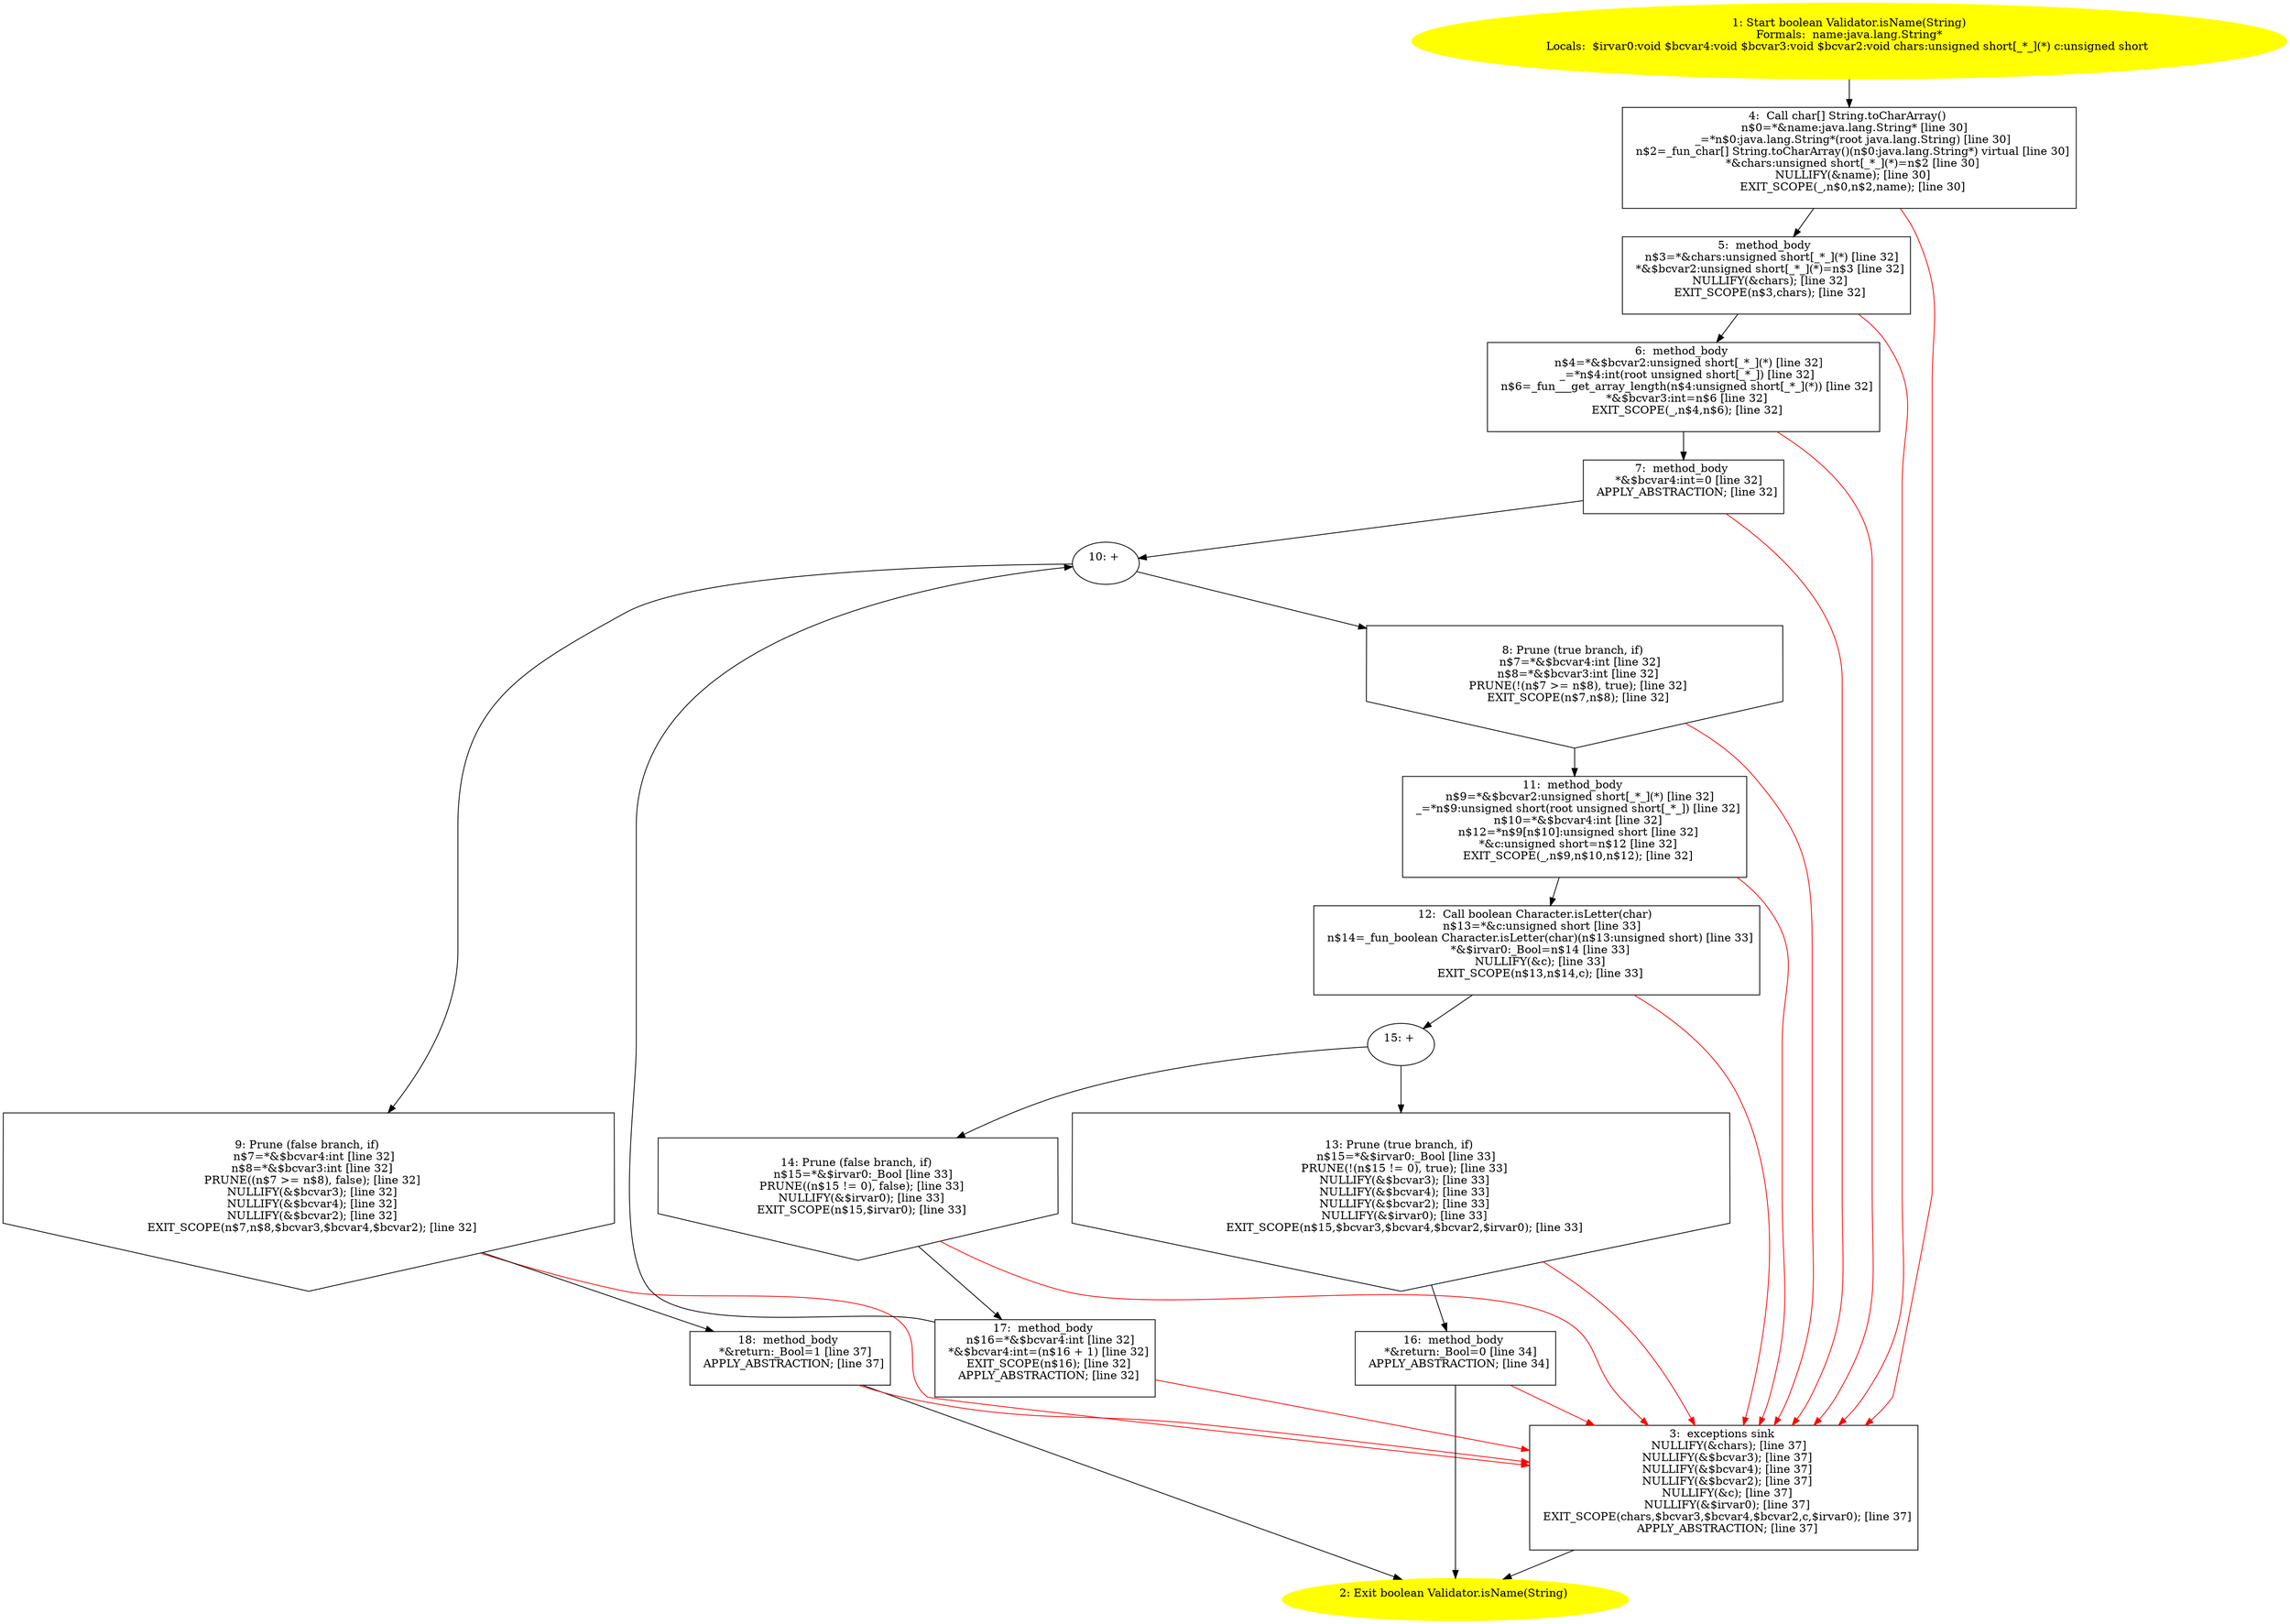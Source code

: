 /* @generated */
digraph cfg {
"com.stn.utils.Validator.isName(java.lang.String):boolean.b06aabe3411447be966716216c4d218b_1" [label="1: Start boolean Validator.isName(String)\nFormals:  name:java.lang.String*\nLocals:  $irvar0:void $bcvar4:void $bcvar3:void $bcvar2:void chars:unsigned short[_*_](*) c:unsigned short \n  " color=yellow style=filled]
	

	 "com.stn.utils.Validator.isName(java.lang.String):boolean.b06aabe3411447be966716216c4d218b_1" -> "com.stn.utils.Validator.isName(java.lang.String):boolean.b06aabe3411447be966716216c4d218b_4" ;
"com.stn.utils.Validator.isName(java.lang.String):boolean.b06aabe3411447be966716216c4d218b_2" [label="2: Exit boolean Validator.isName(String) \n  " color=yellow style=filled]
	

"com.stn.utils.Validator.isName(java.lang.String):boolean.b06aabe3411447be966716216c4d218b_3" [label="3:  exceptions sink \n   NULLIFY(&chars); [line 37]\n  NULLIFY(&$bcvar3); [line 37]\n  NULLIFY(&$bcvar4); [line 37]\n  NULLIFY(&$bcvar2); [line 37]\n  NULLIFY(&c); [line 37]\n  NULLIFY(&$irvar0); [line 37]\n  EXIT_SCOPE(chars,$bcvar3,$bcvar4,$bcvar2,c,$irvar0); [line 37]\n  APPLY_ABSTRACTION; [line 37]\n " shape="box"]
	

	 "com.stn.utils.Validator.isName(java.lang.String):boolean.b06aabe3411447be966716216c4d218b_3" -> "com.stn.utils.Validator.isName(java.lang.String):boolean.b06aabe3411447be966716216c4d218b_2" ;
"com.stn.utils.Validator.isName(java.lang.String):boolean.b06aabe3411447be966716216c4d218b_4" [label="4:  Call char[] String.toCharArray() \n   n$0=*&name:java.lang.String* [line 30]\n  _=*n$0:java.lang.String*(root java.lang.String) [line 30]\n  n$2=_fun_char[] String.toCharArray()(n$0:java.lang.String*) virtual [line 30]\n  *&chars:unsigned short[_*_](*)=n$2 [line 30]\n  NULLIFY(&name); [line 30]\n  EXIT_SCOPE(_,n$0,n$2,name); [line 30]\n " shape="box"]
	

	 "com.stn.utils.Validator.isName(java.lang.String):boolean.b06aabe3411447be966716216c4d218b_4" -> "com.stn.utils.Validator.isName(java.lang.String):boolean.b06aabe3411447be966716216c4d218b_5" ;
	 "com.stn.utils.Validator.isName(java.lang.String):boolean.b06aabe3411447be966716216c4d218b_4" -> "com.stn.utils.Validator.isName(java.lang.String):boolean.b06aabe3411447be966716216c4d218b_3" [color="red" ];
"com.stn.utils.Validator.isName(java.lang.String):boolean.b06aabe3411447be966716216c4d218b_5" [label="5:  method_body \n   n$3=*&chars:unsigned short[_*_](*) [line 32]\n  *&$bcvar2:unsigned short[_*_](*)=n$3 [line 32]\n  NULLIFY(&chars); [line 32]\n  EXIT_SCOPE(n$3,chars); [line 32]\n " shape="box"]
	

	 "com.stn.utils.Validator.isName(java.lang.String):boolean.b06aabe3411447be966716216c4d218b_5" -> "com.stn.utils.Validator.isName(java.lang.String):boolean.b06aabe3411447be966716216c4d218b_6" ;
	 "com.stn.utils.Validator.isName(java.lang.String):boolean.b06aabe3411447be966716216c4d218b_5" -> "com.stn.utils.Validator.isName(java.lang.String):boolean.b06aabe3411447be966716216c4d218b_3" [color="red" ];
"com.stn.utils.Validator.isName(java.lang.String):boolean.b06aabe3411447be966716216c4d218b_6" [label="6:  method_body \n   n$4=*&$bcvar2:unsigned short[_*_](*) [line 32]\n  _=*n$4:int(root unsigned short[_*_]) [line 32]\n  n$6=_fun___get_array_length(n$4:unsigned short[_*_](*)) [line 32]\n  *&$bcvar3:int=n$6 [line 32]\n  EXIT_SCOPE(_,n$4,n$6); [line 32]\n " shape="box"]
	

	 "com.stn.utils.Validator.isName(java.lang.String):boolean.b06aabe3411447be966716216c4d218b_6" -> "com.stn.utils.Validator.isName(java.lang.String):boolean.b06aabe3411447be966716216c4d218b_7" ;
	 "com.stn.utils.Validator.isName(java.lang.String):boolean.b06aabe3411447be966716216c4d218b_6" -> "com.stn.utils.Validator.isName(java.lang.String):boolean.b06aabe3411447be966716216c4d218b_3" [color="red" ];
"com.stn.utils.Validator.isName(java.lang.String):boolean.b06aabe3411447be966716216c4d218b_7" [label="7:  method_body \n   *&$bcvar4:int=0 [line 32]\n  APPLY_ABSTRACTION; [line 32]\n " shape="box"]
	

	 "com.stn.utils.Validator.isName(java.lang.String):boolean.b06aabe3411447be966716216c4d218b_7" -> "com.stn.utils.Validator.isName(java.lang.String):boolean.b06aabe3411447be966716216c4d218b_10" ;
	 "com.stn.utils.Validator.isName(java.lang.String):boolean.b06aabe3411447be966716216c4d218b_7" -> "com.stn.utils.Validator.isName(java.lang.String):boolean.b06aabe3411447be966716216c4d218b_3" [color="red" ];
"com.stn.utils.Validator.isName(java.lang.String):boolean.b06aabe3411447be966716216c4d218b_8" [label="8: Prune (true branch, if) \n   n$7=*&$bcvar4:int [line 32]\n  n$8=*&$bcvar3:int [line 32]\n  PRUNE(!(n$7 >= n$8), true); [line 32]\n  EXIT_SCOPE(n$7,n$8); [line 32]\n " shape="invhouse"]
	

	 "com.stn.utils.Validator.isName(java.lang.String):boolean.b06aabe3411447be966716216c4d218b_8" -> "com.stn.utils.Validator.isName(java.lang.String):boolean.b06aabe3411447be966716216c4d218b_11" ;
	 "com.stn.utils.Validator.isName(java.lang.String):boolean.b06aabe3411447be966716216c4d218b_8" -> "com.stn.utils.Validator.isName(java.lang.String):boolean.b06aabe3411447be966716216c4d218b_3" [color="red" ];
"com.stn.utils.Validator.isName(java.lang.String):boolean.b06aabe3411447be966716216c4d218b_9" [label="9: Prune (false branch, if) \n   n$7=*&$bcvar4:int [line 32]\n  n$8=*&$bcvar3:int [line 32]\n  PRUNE((n$7 >= n$8), false); [line 32]\n  NULLIFY(&$bcvar3); [line 32]\n  NULLIFY(&$bcvar4); [line 32]\n  NULLIFY(&$bcvar2); [line 32]\n  EXIT_SCOPE(n$7,n$8,$bcvar3,$bcvar4,$bcvar2); [line 32]\n " shape="invhouse"]
	

	 "com.stn.utils.Validator.isName(java.lang.String):boolean.b06aabe3411447be966716216c4d218b_9" -> "com.stn.utils.Validator.isName(java.lang.String):boolean.b06aabe3411447be966716216c4d218b_18" ;
	 "com.stn.utils.Validator.isName(java.lang.String):boolean.b06aabe3411447be966716216c4d218b_9" -> "com.stn.utils.Validator.isName(java.lang.String):boolean.b06aabe3411447be966716216c4d218b_3" [color="red" ];
"com.stn.utils.Validator.isName(java.lang.String):boolean.b06aabe3411447be966716216c4d218b_10" [label="10: + \n  " ]
	

	 "com.stn.utils.Validator.isName(java.lang.String):boolean.b06aabe3411447be966716216c4d218b_10" -> "com.stn.utils.Validator.isName(java.lang.String):boolean.b06aabe3411447be966716216c4d218b_8" ;
	 "com.stn.utils.Validator.isName(java.lang.String):boolean.b06aabe3411447be966716216c4d218b_10" -> "com.stn.utils.Validator.isName(java.lang.String):boolean.b06aabe3411447be966716216c4d218b_9" ;
"com.stn.utils.Validator.isName(java.lang.String):boolean.b06aabe3411447be966716216c4d218b_11" [label="11:  method_body \n   n$9=*&$bcvar2:unsigned short[_*_](*) [line 32]\n  _=*n$9:unsigned short(root unsigned short[_*_]) [line 32]\n  n$10=*&$bcvar4:int [line 32]\n  n$12=*n$9[n$10]:unsigned short [line 32]\n  *&c:unsigned short=n$12 [line 32]\n  EXIT_SCOPE(_,n$9,n$10,n$12); [line 32]\n " shape="box"]
	

	 "com.stn.utils.Validator.isName(java.lang.String):boolean.b06aabe3411447be966716216c4d218b_11" -> "com.stn.utils.Validator.isName(java.lang.String):boolean.b06aabe3411447be966716216c4d218b_12" ;
	 "com.stn.utils.Validator.isName(java.lang.String):boolean.b06aabe3411447be966716216c4d218b_11" -> "com.stn.utils.Validator.isName(java.lang.String):boolean.b06aabe3411447be966716216c4d218b_3" [color="red" ];
"com.stn.utils.Validator.isName(java.lang.String):boolean.b06aabe3411447be966716216c4d218b_12" [label="12:  Call boolean Character.isLetter(char) \n   n$13=*&c:unsigned short [line 33]\n  n$14=_fun_boolean Character.isLetter(char)(n$13:unsigned short) [line 33]\n  *&$irvar0:_Bool=n$14 [line 33]\n  NULLIFY(&c); [line 33]\n  EXIT_SCOPE(n$13,n$14,c); [line 33]\n " shape="box"]
	

	 "com.stn.utils.Validator.isName(java.lang.String):boolean.b06aabe3411447be966716216c4d218b_12" -> "com.stn.utils.Validator.isName(java.lang.String):boolean.b06aabe3411447be966716216c4d218b_15" ;
	 "com.stn.utils.Validator.isName(java.lang.String):boolean.b06aabe3411447be966716216c4d218b_12" -> "com.stn.utils.Validator.isName(java.lang.String):boolean.b06aabe3411447be966716216c4d218b_3" [color="red" ];
"com.stn.utils.Validator.isName(java.lang.String):boolean.b06aabe3411447be966716216c4d218b_13" [label="13: Prune (true branch, if) \n   n$15=*&$irvar0:_Bool [line 33]\n  PRUNE(!(n$15 != 0), true); [line 33]\n  NULLIFY(&$bcvar3); [line 33]\n  NULLIFY(&$bcvar4); [line 33]\n  NULLIFY(&$bcvar2); [line 33]\n  NULLIFY(&$irvar0); [line 33]\n  EXIT_SCOPE(n$15,$bcvar3,$bcvar4,$bcvar2,$irvar0); [line 33]\n " shape="invhouse"]
	

	 "com.stn.utils.Validator.isName(java.lang.String):boolean.b06aabe3411447be966716216c4d218b_13" -> "com.stn.utils.Validator.isName(java.lang.String):boolean.b06aabe3411447be966716216c4d218b_16" ;
	 "com.stn.utils.Validator.isName(java.lang.String):boolean.b06aabe3411447be966716216c4d218b_13" -> "com.stn.utils.Validator.isName(java.lang.String):boolean.b06aabe3411447be966716216c4d218b_3" [color="red" ];
"com.stn.utils.Validator.isName(java.lang.String):boolean.b06aabe3411447be966716216c4d218b_14" [label="14: Prune (false branch, if) \n   n$15=*&$irvar0:_Bool [line 33]\n  PRUNE((n$15 != 0), false); [line 33]\n  NULLIFY(&$irvar0); [line 33]\n  EXIT_SCOPE(n$15,$irvar0); [line 33]\n " shape="invhouse"]
	

	 "com.stn.utils.Validator.isName(java.lang.String):boolean.b06aabe3411447be966716216c4d218b_14" -> "com.stn.utils.Validator.isName(java.lang.String):boolean.b06aabe3411447be966716216c4d218b_17" ;
	 "com.stn.utils.Validator.isName(java.lang.String):boolean.b06aabe3411447be966716216c4d218b_14" -> "com.stn.utils.Validator.isName(java.lang.String):boolean.b06aabe3411447be966716216c4d218b_3" [color="red" ];
"com.stn.utils.Validator.isName(java.lang.String):boolean.b06aabe3411447be966716216c4d218b_15" [label="15: + \n  " ]
	

	 "com.stn.utils.Validator.isName(java.lang.String):boolean.b06aabe3411447be966716216c4d218b_15" -> "com.stn.utils.Validator.isName(java.lang.String):boolean.b06aabe3411447be966716216c4d218b_13" ;
	 "com.stn.utils.Validator.isName(java.lang.String):boolean.b06aabe3411447be966716216c4d218b_15" -> "com.stn.utils.Validator.isName(java.lang.String):boolean.b06aabe3411447be966716216c4d218b_14" ;
"com.stn.utils.Validator.isName(java.lang.String):boolean.b06aabe3411447be966716216c4d218b_16" [label="16:  method_body \n   *&return:_Bool=0 [line 34]\n  APPLY_ABSTRACTION; [line 34]\n " shape="box"]
	

	 "com.stn.utils.Validator.isName(java.lang.String):boolean.b06aabe3411447be966716216c4d218b_16" -> "com.stn.utils.Validator.isName(java.lang.String):boolean.b06aabe3411447be966716216c4d218b_2" ;
	 "com.stn.utils.Validator.isName(java.lang.String):boolean.b06aabe3411447be966716216c4d218b_16" -> "com.stn.utils.Validator.isName(java.lang.String):boolean.b06aabe3411447be966716216c4d218b_3" [color="red" ];
"com.stn.utils.Validator.isName(java.lang.String):boolean.b06aabe3411447be966716216c4d218b_17" [label="17:  method_body \n   n$16=*&$bcvar4:int [line 32]\n  *&$bcvar4:int=(n$16 + 1) [line 32]\n  EXIT_SCOPE(n$16); [line 32]\n  APPLY_ABSTRACTION; [line 32]\n " shape="box"]
	

	 "com.stn.utils.Validator.isName(java.lang.String):boolean.b06aabe3411447be966716216c4d218b_17" -> "com.stn.utils.Validator.isName(java.lang.String):boolean.b06aabe3411447be966716216c4d218b_10" ;
	 "com.stn.utils.Validator.isName(java.lang.String):boolean.b06aabe3411447be966716216c4d218b_17" -> "com.stn.utils.Validator.isName(java.lang.String):boolean.b06aabe3411447be966716216c4d218b_3" [color="red" ];
"com.stn.utils.Validator.isName(java.lang.String):boolean.b06aabe3411447be966716216c4d218b_18" [label="18:  method_body \n   *&return:_Bool=1 [line 37]\n  APPLY_ABSTRACTION; [line 37]\n " shape="box"]
	

	 "com.stn.utils.Validator.isName(java.lang.String):boolean.b06aabe3411447be966716216c4d218b_18" -> "com.stn.utils.Validator.isName(java.lang.String):boolean.b06aabe3411447be966716216c4d218b_2" ;
	 "com.stn.utils.Validator.isName(java.lang.String):boolean.b06aabe3411447be966716216c4d218b_18" -> "com.stn.utils.Validator.isName(java.lang.String):boolean.b06aabe3411447be966716216c4d218b_3" [color="red" ];
}
